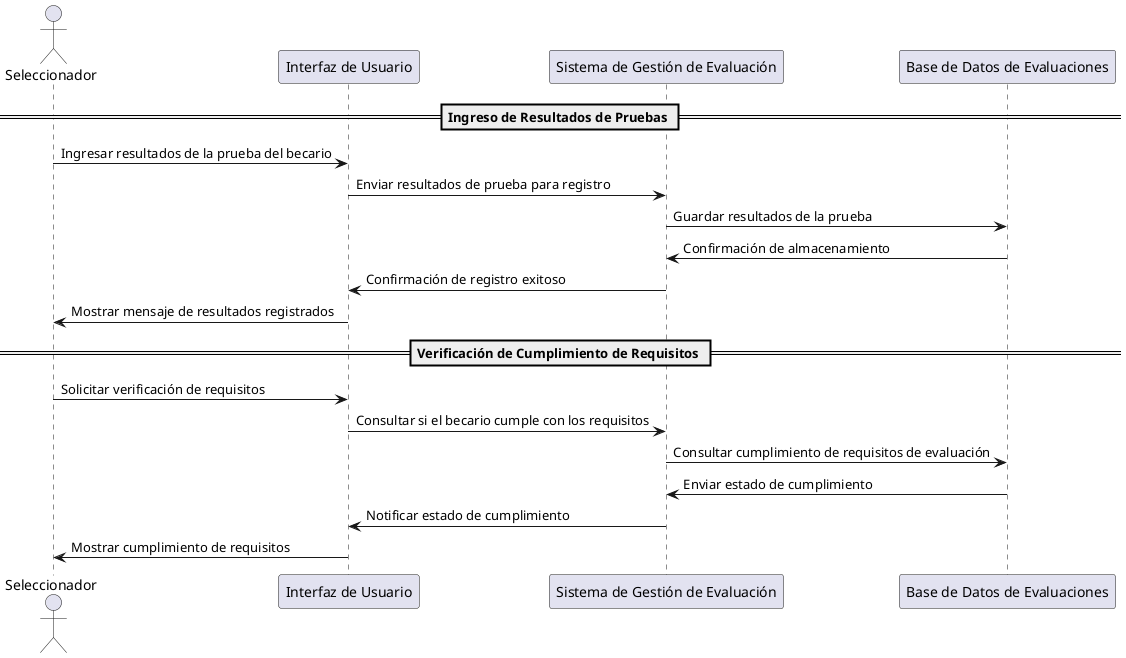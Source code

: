 @startuml
actor Seleccionador
participant "Interfaz de Usuario" as UI
participant "Sistema de Gestión de Evaluación" as Sistema
participant "Base de Datos de Evaluaciones" as BD

== Ingreso de Resultados de Pruebas ==
Seleccionador -> UI: Ingresar resultados de la prueba del becario
UI -> Sistema: Enviar resultados de prueba para registro
Sistema -> BD: Guardar resultados de la prueba
BD -> Sistema: Confirmación de almacenamiento
Sistema -> UI: Confirmación de registro exitoso
UI -> Seleccionador: Mostrar mensaje de resultados registrados

== Verificación de Cumplimiento de Requisitos ==
Seleccionador -> UI: Solicitar verificación de requisitos
UI -> Sistema: Consultar si el becario cumple con los requisitos
Sistema -> BD: Consultar cumplimiento de requisitos de evaluación
BD -> Sistema: Enviar estado de cumplimiento
Sistema -> UI: Notificar estado de cumplimiento
UI -> Seleccionador: Mostrar cumplimiento de requisitos
@enduml
